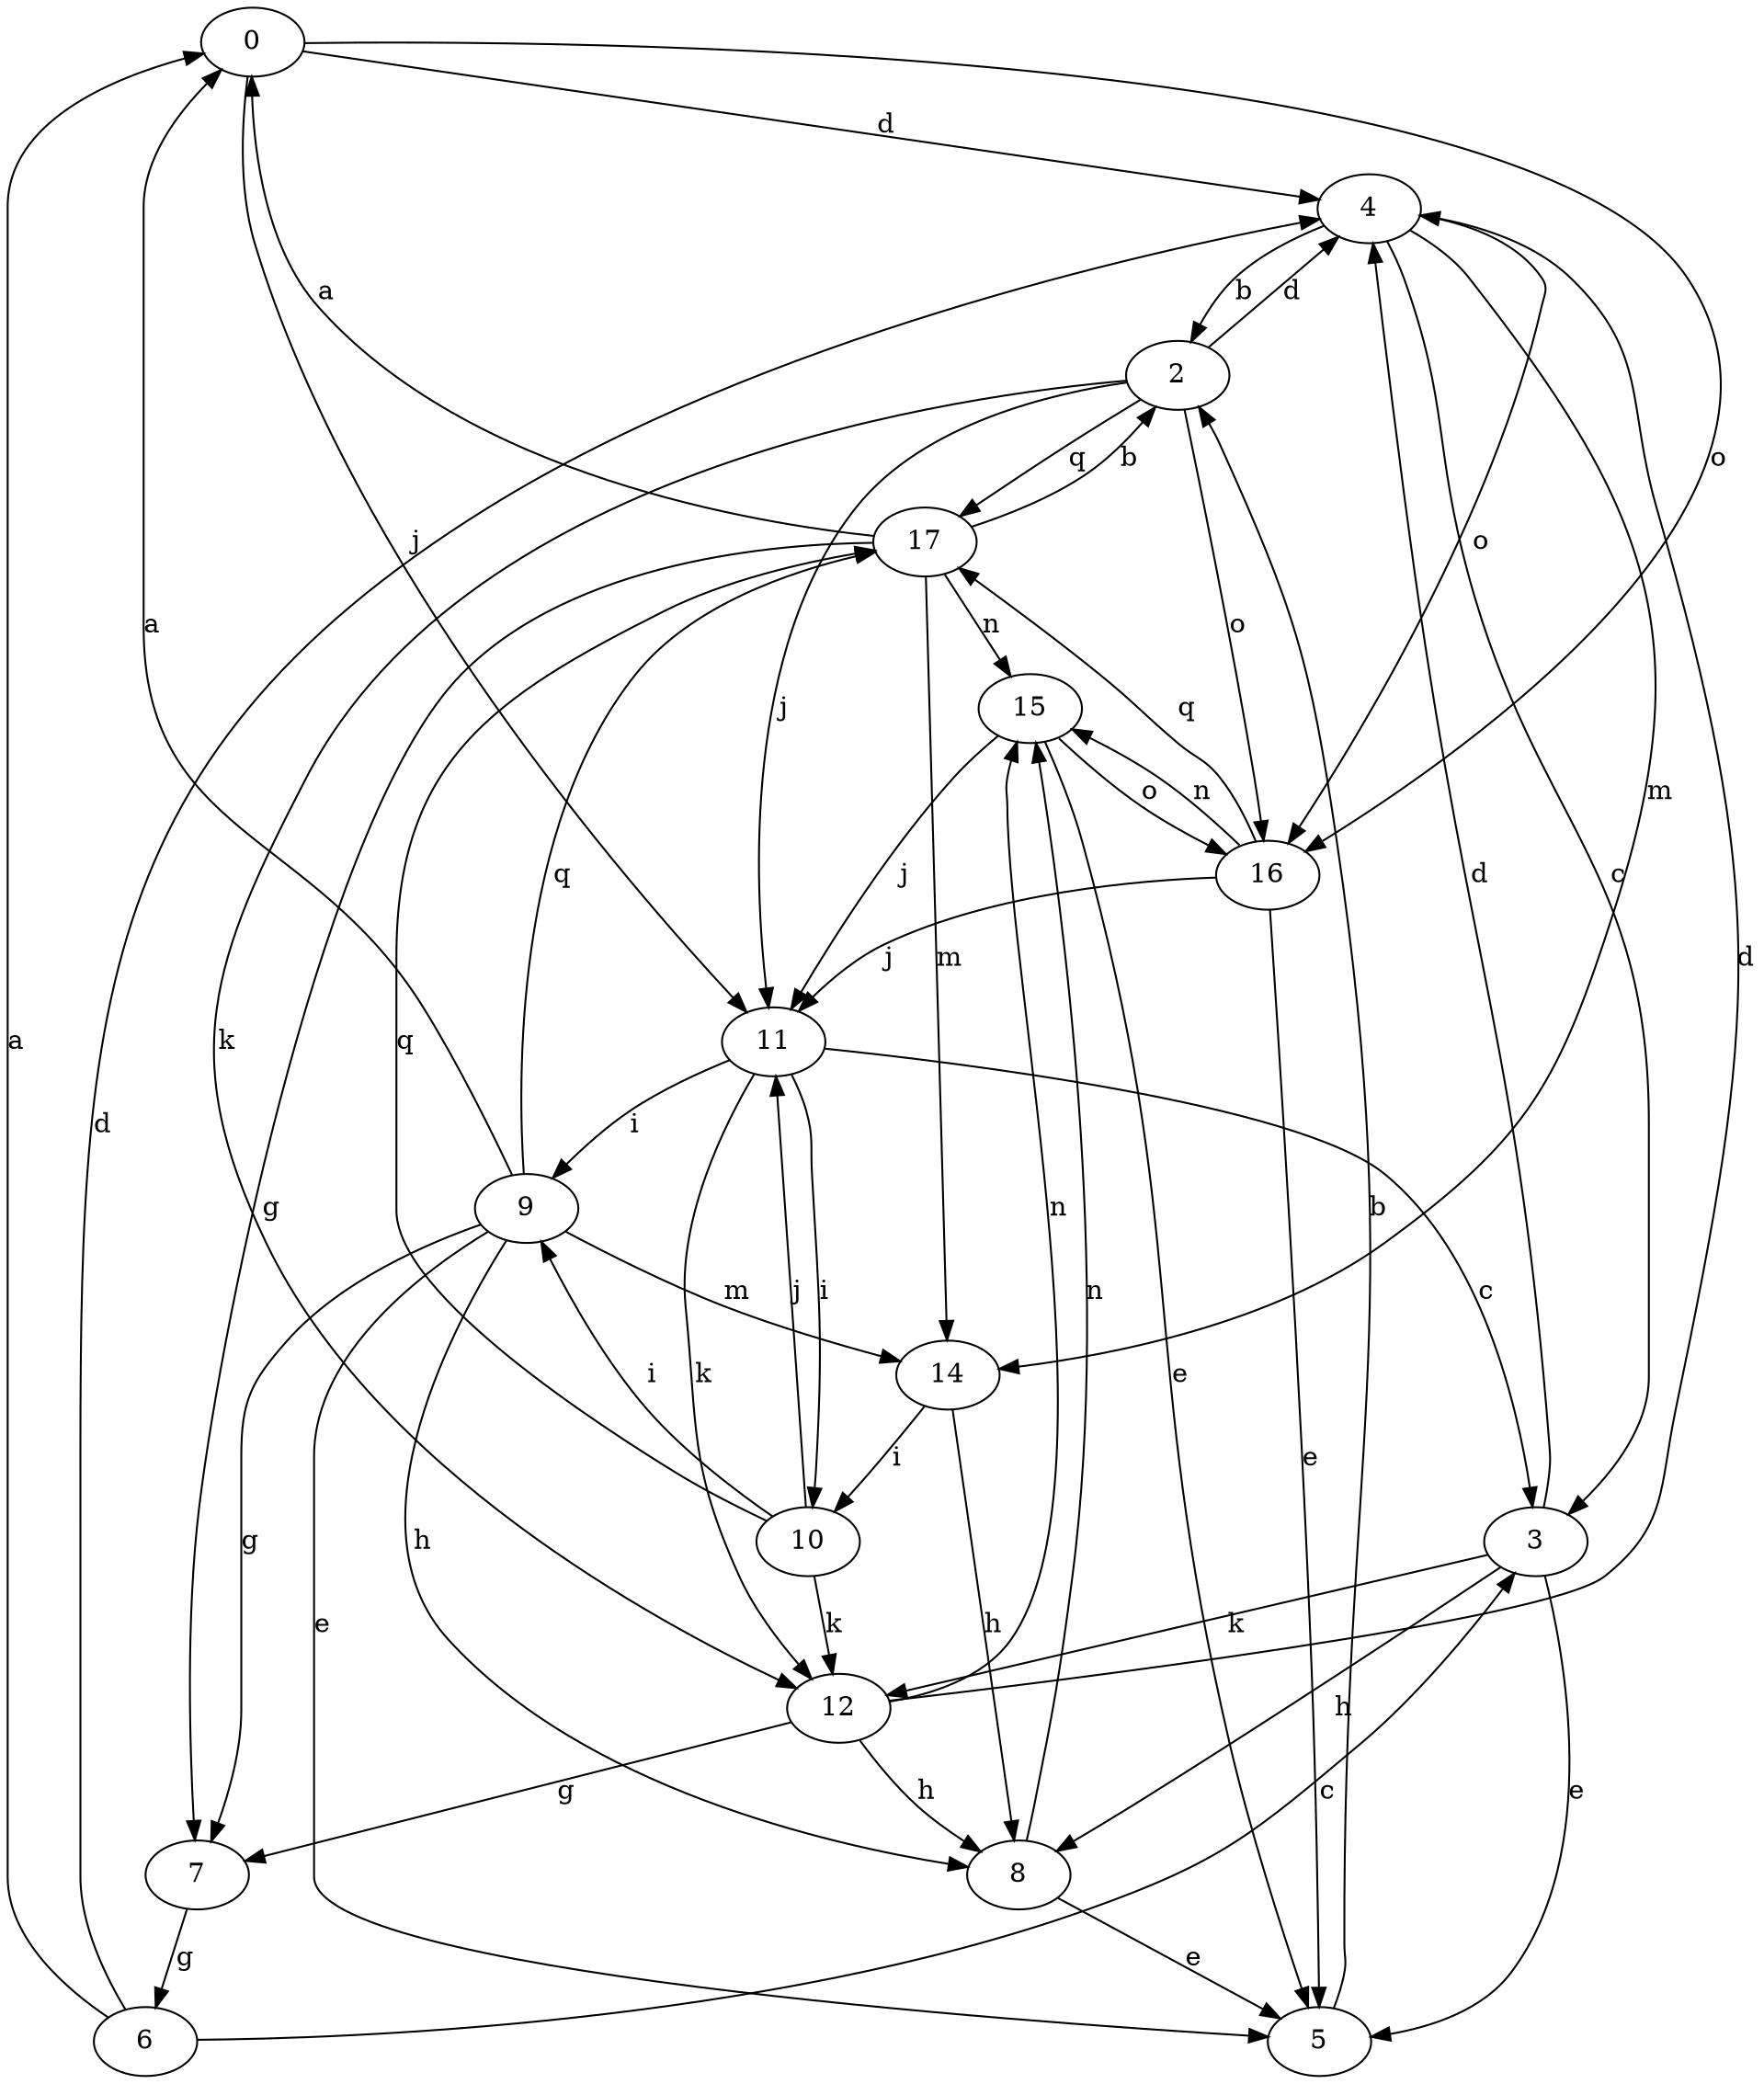 strict digraph  {
0;
2;
3;
4;
5;
6;
7;
8;
9;
10;
11;
12;
14;
15;
16;
17;
0 -> 4  [label=d];
0 -> 11  [label=j];
0 -> 16  [label=o];
2 -> 4  [label=d];
2 -> 11  [label=j];
2 -> 12  [label=k];
2 -> 16  [label=o];
2 -> 17  [label=q];
3 -> 4  [label=d];
3 -> 5  [label=e];
3 -> 8  [label=h];
3 -> 12  [label=k];
4 -> 2  [label=b];
4 -> 3  [label=c];
4 -> 14  [label=m];
4 -> 16  [label=o];
5 -> 2  [label=b];
6 -> 0  [label=a];
6 -> 3  [label=c];
6 -> 4  [label=d];
7 -> 6  [label=g];
8 -> 5  [label=e];
8 -> 15  [label=n];
9 -> 0  [label=a];
9 -> 5  [label=e];
9 -> 7  [label=g];
9 -> 8  [label=h];
9 -> 14  [label=m];
9 -> 17  [label=q];
10 -> 9  [label=i];
10 -> 11  [label=j];
10 -> 12  [label=k];
10 -> 17  [label=q];
11 -> 3  [label=c];
11 -> 9  [label=i];
11 -> 10  [label=i];
11 -> 12  [label=k];
12 -> 4  [label=d];
12 -> 7  [label=g];
12 -> 8  [label=h];
12 -> 15  [label=n];
14 -> 8  [label=h];
14 -> 10  [label=i];
15 -> 5  [label=e];
15 -> 11  [label=j];
15 -> 16  [label=o];
16 -> 5  [label=e];
16 -> 11  [label=j];
16 -> 15  [label=n];
16 -> 17  [label=q];
17 -> 0  [label=a];
17 -> 2  [label=b];
17 -> 7  [label=g];
17 -> 14  [label=m];
17 -> 15  [label=n];
}
